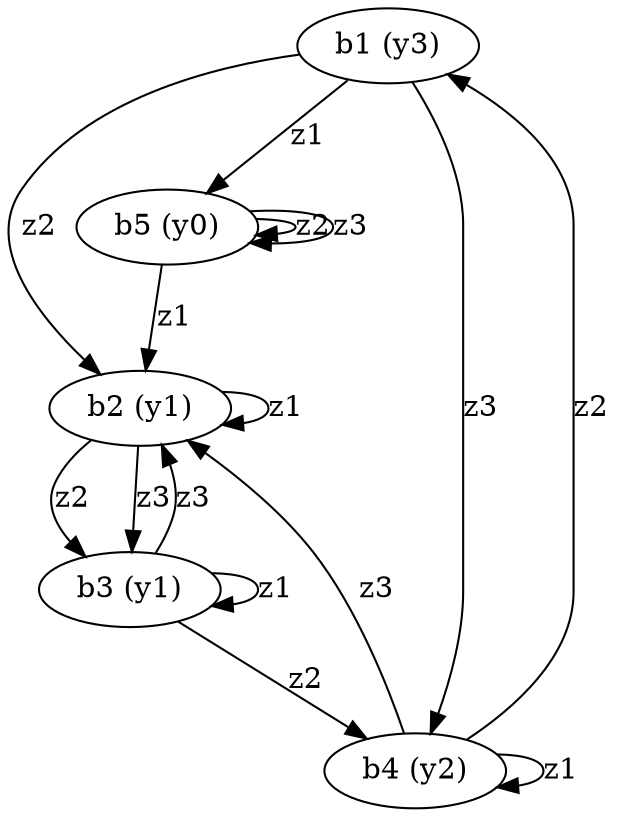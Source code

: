 digraph {
	"b1 (y3)" -> "b2 (y1)" [label="z2"; length="5";];
	"b1 (y3)" -> "b5 (y0)" [label="z1"; length="5";];
	"b1 (y3)" -> "b4 (y2)" [label="z3"; length="5";];
	"b2 (y1)" -> "b2 (y1)" [label="z1"; length="5";];
	"b2 (y1)" -> "b3 (y1)" [label="z2"; length="5";];
	"b2 (y1)" -> "b3 (y1)" [label="z3"; length="5";];
	"b3 (y1)" -> "b3 (y1)" [label="z1"; length="5";];
	"b3 (y1)" -> "b4 (y2)" [label="z2"; length="5";];
	"b3 (y1)" -> "b2 (y1)" [label="z3"; length="5";];
	"b4 (y2)" -> "b4 (y2)" [label="z1"; length="5";];
	"b4 (y2)" -> "b1 (y3)" [label="z2"; length="5";];
	"b4 (y2)" -> "b2 (y1)" [label="z3"; length="5";];
	"b5 (y0)" -> "b2 (y1)" [label="z1"; length="5";];
	"b5 (y0)" -> "b5 (y0)" [label="z2"; length="5";];
	"b5 (y0)" -> "b5 (y0)" [label="z3"; length="5";];
	
}